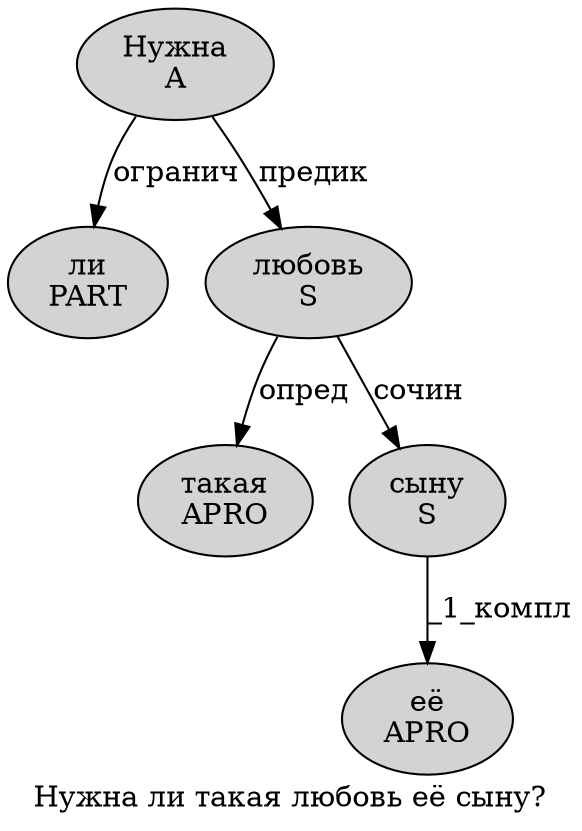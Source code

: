 digraph SENTENCE_1548 {
	graph [label="Нужна ли такая любовь её сыну?"]
	node [style=filled]
		0 [label="Нужна
A" color="" fillcolor=lightgray penwidth=1 shape=ellipse]
		1 [label="ли
PART" color="" fillcolor=lightgray penwidth=1 shape=ellipse]
		2 [label="такая
APRO" color="" fillcolor=lightgray penwidth=1 shape=ellipse]
		3 [label="любовь
S" color="" fillcolor=lightgray penwidth=1 shape=ellipse]
		4 [label="её
APRO" color="" fillcolor=lightgray penwidth=1 shape=ellipse]
		5 [label="сыну
S" color="" fillcolor=lightgray penwidth=1 shape=ellipse]
			0 -> 1 [label="огранич"]
			0 -> 3 [label="предик"]
			5 -> 4 [label="_1_компл"]
			3 -> 2 [label="опред"]
			3 -> 5 [label="сочин"]
}